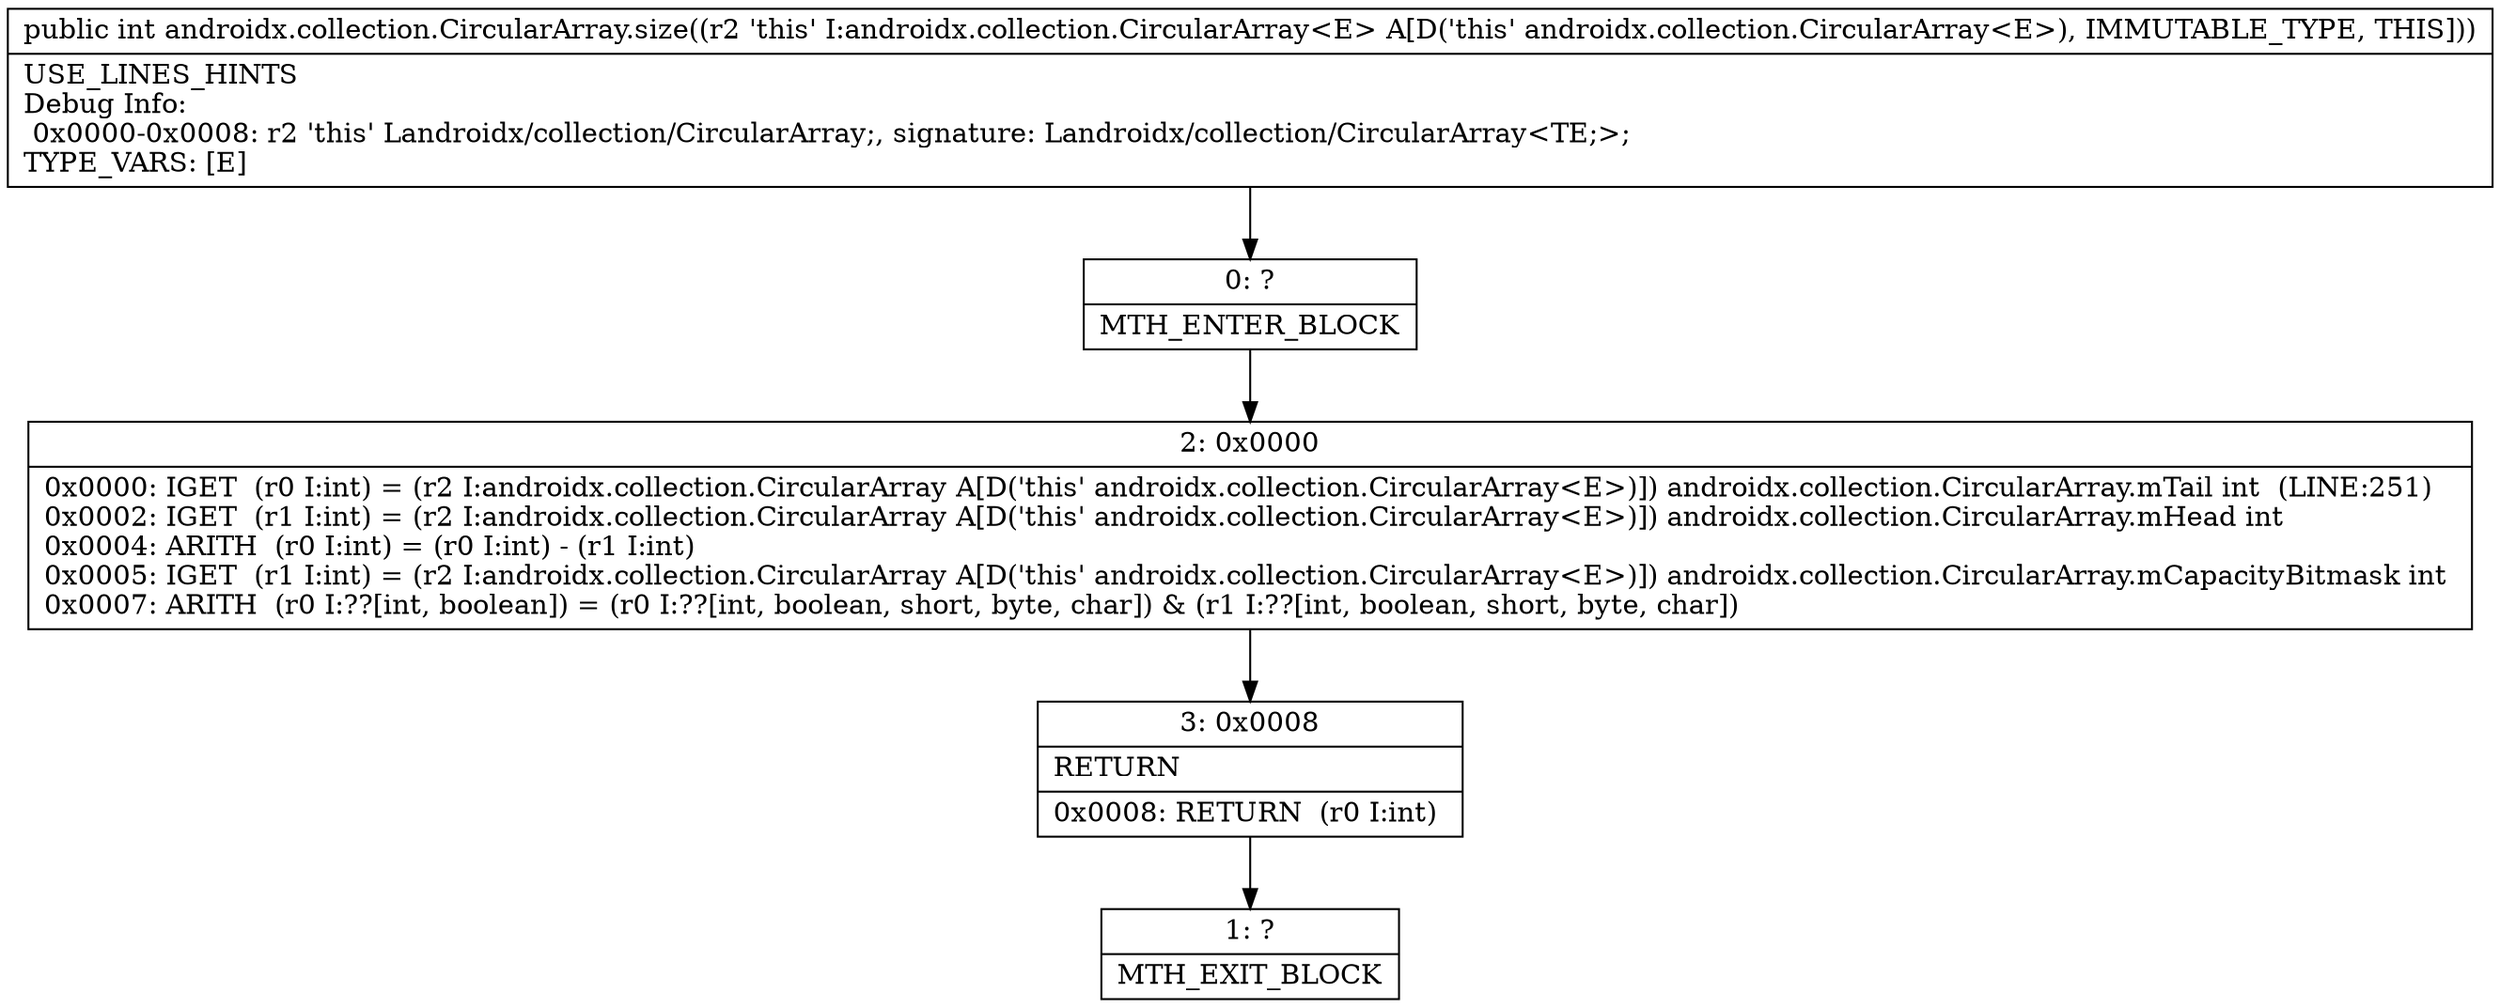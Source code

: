 digraph "CFG forandroidx.collection.CircularArray.size()I" {
Node_0 [shape=record,label="{0\:\ ?|MTH_ENTER_BLOCK\l}"];
Node_2 [shape=record,label="{2\:\ 0x0000|0x0000: IGET  (r0 I:int) = (r2 I:androidx.collection.CircularArray A[D('this' androidx.collection.CircularArray\<E\>)]) androidx.collection.CircularArray.mTail int  (LINE:251)\l0x0002: IGET  (r1 I:int) = (r2 I:androidx.collection.CircularArray A[D('this' androidx.collection.CircularArray\<E\>)]) androidx.collection.CircularArray.mHead int \l0x0004: ARITH  (r0 I:int) = (r0 I:int) \- (r1 I:int) \l0x0005: IGET  (r1 I:int) = (r2 I:androidx.collection.CircularArray A[D('this' androidx.collection.CircularArray\<E\>)]) androidx.collection.CircularArray.mCapacityBitmask int \l0x0007: ARITH  (r0 I:??[int, boolean]) = (r0 I:??[int, boolean, short, byte, char]) & (r1 I:??[int, boolean, short, byte, char]) \l}"];
Node_3 [shape=record,label="{3\:\ 0x0008|RETURN\l|0x0008: RETURN  (r0 I:int) \l}"];
Node_1 [shape=record,label="{1\:\ ?|MTH_EXIT_BLOCK\l}"];
MethodNode[shape=record,label="{public int androidx.collection.CircularArray.size((r2 'this' I:androidx.collection.CircularArray\<E\> A[D('this' androidx.collection.CircularArray\<E\>), IMMUTABLE_TYPE, THIS]))  | USE_LINES_HINTS\lDebug Info:\l  0x0000\-0x0008: r2 'this' Landroidx\/collection\/CircularArray;, signature: Landroidx\/collection\/CircularArray\<TE;\>;\lTYPE_VARS: [E]\l}"];
MethodNode -> Node_0;Node_0 -> Node_2;
Node_2 -> Node_3;
Node_3 -> Node_1;
}

